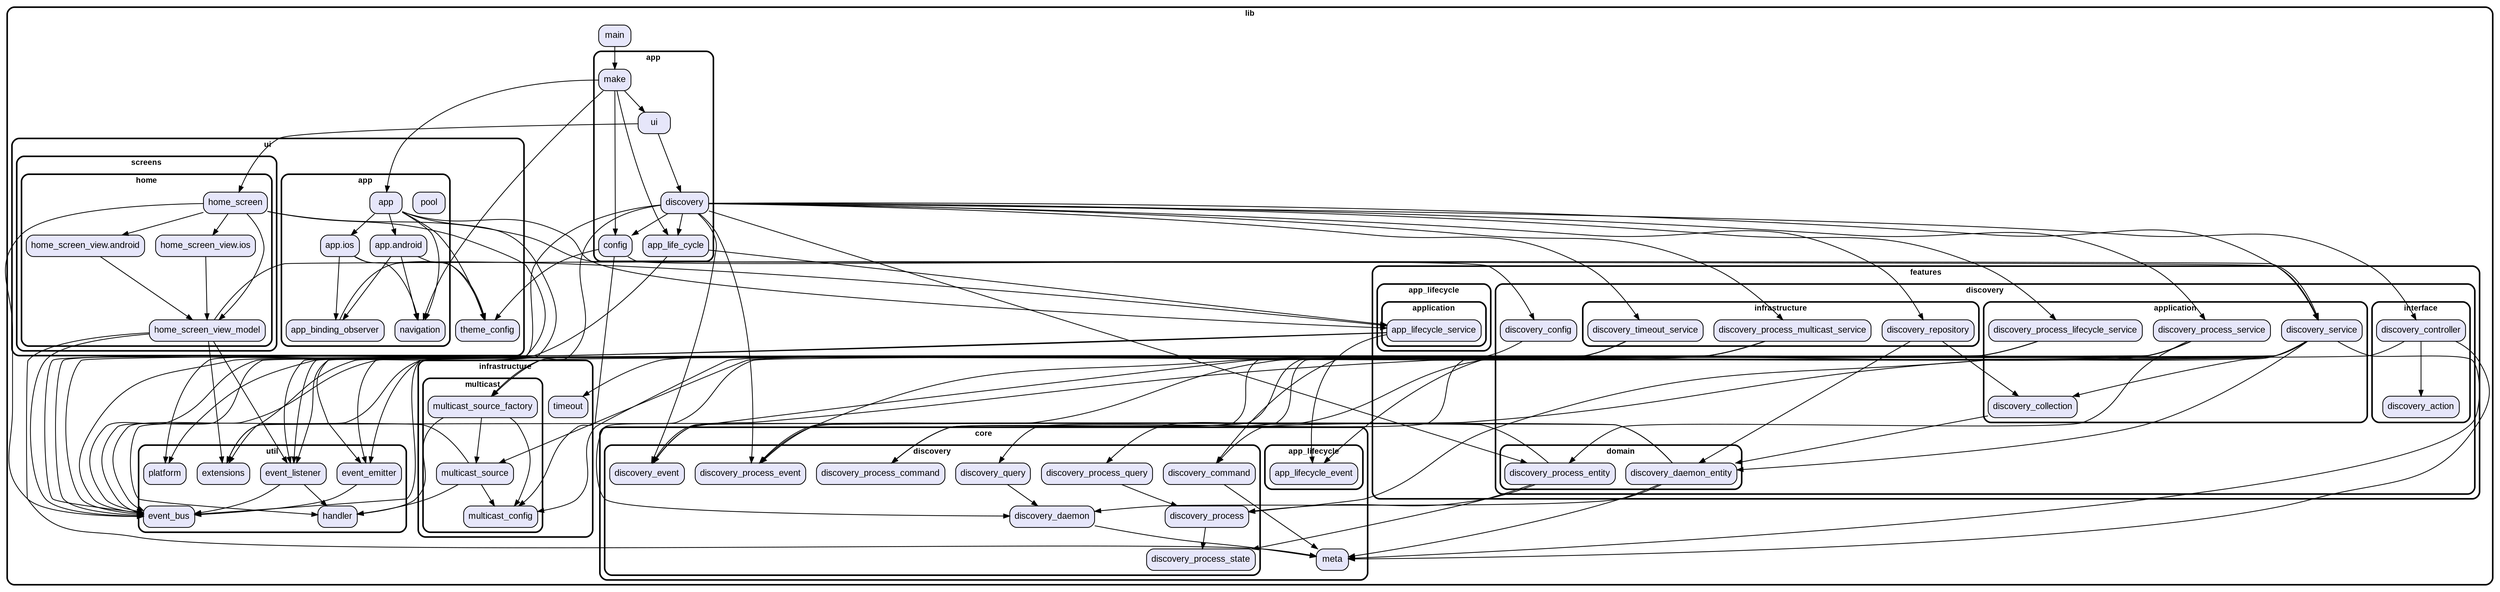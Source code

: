 digraph "" {
  graph [style=rounded fontname="Arial Black" fontsize=13 penwidth=2.6];
  node [shape=rect style="filled,rounded" fontname=Arial fontsize=15 fillcolor=Lavender penwidth=1.3];
  edge [penwidth=1.3];
  "/ui/app/app.android.dart" [label="app.android"];
  "/ui/app/app_binding_observer.dart" [label="app_binding_observer"];
  "/ui/app/pool.dart" [label="pool"];
  "/ui/app/app.ios.dart" [label="app.ios"];
  "/ui/app/navigation.dart" [label="navigation"];
  "/ui/app/app.dart" [label="app"];
  "/ui/screens/home/home_screen_view.android.dart" [label="home_screen_view.android"];
  "/ui/screens/home/home_screen_view.ios.dart" [label="home_screen_view.ios"];
  "/ui/screens/home/home_screen_view_model.dart" [label="home_screen_view_model"];
  "/ui/screens/home/home_screen.dart" [label="home_screen"];
  "/ui/theme_config.dart" [label="theme_config"];
  "/core/meta.dart" [label="meta"];
  "/core/discovery/discovery_process_query.dart" [label="discovery_process_query"];
  "/core/discovery/discovery_process_event.dart" [label="discovery_process_event"];
  "/core/discovery/discovery_daemon.dart" [label="discovery_daemon"];
  "/core/discovery/discovery_process.dart" [label="discovery_process"];
  "/core/discovery/discovery_query.dart" [label="discovery_query"];
  "/core/discovery/discovery_event.dart" [label="discovery_event"];
  "/core/discovery/discovery_command.dart" [label="discovery_command"];
  "/core/discovery/discovery_process_state.dart" [label="discovery_process_state"];
  "/core/discovery/discovery_process_command.dart" [label="discovery_process_command"];
  "/core/app_lifecycle/app_lifecycle_event.dart" [label="app_lifecycle_event"];
  "/app/ui.dart" [label="ui"];
  "/app/config.dart" [label="config"];
  "/app/app_life_cycle.dart" [label="app_life_cycle"];
  "/app/discovery.dart" [label="discovery"];
  "/app/make.dart" [label="make"];
  "/util/handler.dart" [label="handler"];
  "/util/event_bus.dart" [label="event_bus"];
  "/util/extensions.dart" [label="extensions"];
  "/util/event_emitter.dart" [label="event_emitter"];
  "/util/platform.dart" [label="platform"];
  "/util/event_listener.dart" [label="event_listener"];
  "/features/discovery/interface/discovery_controller.dart" [label="discovery_controller"];
  "/features/discovery/interface/discovery_action.dart" [label="discovery_action"];
  "/features/discovery/discovery_config.dart" [label="discovery_config"];
  "/features/discovery/application/discovery_process_lifecycle_service.dart" [label="discovery_process_lifecycle_service"];
  "/features/discovery/application/discovery_process_service.dart" [label="discovery_process_service"];
  "/features/discovery/application/discovery_collection.dart" [label="discovery_collection"];
  "/features/discovery/application/discovery_service.dart" [label="discovery_service"];
  "/features/discovery/infrastructure/discovery_repository.dart" [label="discovery_repository"];
  "/features/discovery/infrastructure/discovery_process_multicast_service.dart" [label="discovery_process_multicast_service"];
  "/features/discovery/infrastructure/discovery_timeout_service.dart" [label="discovery_timeout_service"];
  "/features/discovery/domain/discovery_daemon_entity.dart" [label="discovery_daemon_entity"];
  "/features/discovery/domain/discovery_process_entity.dart" [label="discovery_process_entity"];
  "/features/app_lifecycle/application/app_lifecycle_service.dart" [label="app_lifecycle_service"];
  "/main.dart" [label="main"];
  "/infrastructure/multicast/multicast_source_factory.dart" [label="multicast_source_factory"];
  "/infrastructure/multicast/multicast_source.dart" [label="multicast_source"];
  "/infrastructure/multicast/multicast_config.dart" [label="multicast_config"];
  "/infrastructure/timeout.dart" [label="timeout"];
  subgraph "cluster~" {
    label="lib";
    "/main.dart";
    subgraph "cluster~/ui" {
      label="ui";
      "/ui/theme_config.dart";
      subgraph "cluster~/ui/app" {
        label="app";
        "/ui/app/app.android.dart";
        "/ui/app/app_binding_observer.dart";
        "/ui/app/pool.dart";
        "/ui/app/app.ios.dart";
        "/ui/app/navigation.dart";
        "/ui/app/app.dart";
      }
      subgraph "cluster~/ui/screens" {
        label="screens";
        subgraph "cluster~/ui/screens/home" {
          label="home";
          "/ui/screens/home/home_screen_view.android.dart";
          "/ui/screens/home/home_screen_view.ios.dart";
          "/ui/screens/home/home_screen_view_model.dart";
          "/ui/screens/home/home_screen.dart";
        }
      }
    }
    subgraph "cluster~/core" {
      label="core";
      "/core/meta.dart";
      subgraph "cluster~/core/discovery" {
        label="discovery";
        "/core/discovery/discovery_process_query.dart";
        "/core/discovery/discovery_process_event.dart";
        "/core/discovery/discovery_daemon.dart";
        "/core/discovery/discovery_process.dart";
        "/core/discovery/discovery_query.dart";
        "/core/discovery/discovery_event.dart";
        "/core/discovery/discovery_command.dart";
        "/core/discovery/discovery_process_state.dart";
        "/core/discovery/discovery_process_command.dart";
      }
      subgraph "cluster~/core/app_lifecycle" {
        label="app_lifecycle";
        "/core/app_lifecycle/app_lifecycle_event.dart";
      }
    }
    subgraph "cluster~/app" {
      label="app";
      "/app/ui.dart";
      "/app/config.dart";
      "/app/app_life_cycle.dart";
      "/app/discovery.dart";
      "/app/make.dart";
    }
    subgraph "cluster~/util" {
      label="util";
      "/util/handler.dart";
      "/util/event_bus.dart";
      "/util/extensions.dart";
      "/util/event_emitter.dart";
      "/util/platform.dart";
      "/util/event_listener.dart";
    }
    subgraph "cluster~/features" {
      label="features";
      subgraph "cluster~/features/discovery" {
        label="discovery";
        "/features/discovery/discovery_config.dart";
        subgraph "cluster~/features/discovery/interface" {
          label="interface";
          "/features/discovery/interface/discovery_controller.dart";
          "/features/discovery/interface/discovery_action.dart";
        }
        subgraph "cluster~/features/discovery/application" {
          label="application";
          "/features/discovery/application/discovery_process_lifecycle_service.dart";
          "/features/discovery/application/discovery_process_service.dart";
          "/features/discovery/application/discovery_collection.dart";
          "/features/discovery/application/discovery_service.dart";
        }
        subgraph "cluster~/features/discovery/infrastructure" {
          label="infrastructure";
          "/features/discovery/infrastructure/discovery_repository.dart";
          "/features/discovery/infrastructure/discovery_process_multicast_service.dart";
          "/features/discovery/infrastructure/discovery_timeout_service.dart";
        }
        subgraph "cluster~/features/discovery/domain" {
          label="domain";
          "/features/discovery/domain/discovery_daemon_entity.dart";
          "/features/discovery/domain/discovery_process_entity.dart";
        }
      }
      subgraph "cluster~/features/app_lifecycle" {
        label="app_lifecycle";
        subgraph "cluster~/features/app_lifecycle/application" {
          label="application";
          "/features/app_lifecycle/application/app_lifecycle_service.dart";
        }
      }
    }
    subgraph "cluster~/infrastructure" {
      label="infrastructure";
      "/infrastructure/timeout.dart";
      subgraph "cluster~/infrastructure/multicast" {
        label="multicast";
        "/infrastructure/multicast/multicast_source_factory.dart";
        "/infrastructure/multicast/multicast_source.dart";
        "/infrastructure/multicast/multicast_config.dart";
      }
    }
  }
  "/ui/app/app.android.dart" -> "/ui/app/app_binding_observer.dart";
  "/ui/app/app.android.dart" -> "/ui/app/navigation.dart";
  "/ui/app/app.android.dart" -> "/ui/theme_config.dart";
  "/ui/app/app_binding_observer.dart" -> "/features/app_lifecycle/application/app_lifecycle_service.dart";
  "/ui/app/app.ios.dart" -> "/ui/app/app_binding_observer.dart";
  "/ui/app/app.ios.dart" -> "/ui/app/navigation.dart";
  "/ui/app/app.ios.dart" -> "/ui/theme_config.dart";
  "/ui/app/app.dart" -> "/features/app_lifecycle/application/app_lifecycle_service.dart";
  "/ui/app/app.dart" -> "/ui/app/app.android.dart";
  "/ui/app/app.dart" -> "/ui/app/app.ios.dart";
  "/ui/app/app.dart" -> "/ui/app/navigation.dart";
  "/ui/app/app.dart" -> "/ui/theme_config.dart";
  "/ui/app/app.dart" -> "/util/platform.dart";
  "/ui/screens/home/home_screen_view.android.dart" -> "/ui/screens/home/home_screen_view_model.dart";
  "/ui/screens/home/home_screen_view.ios.dart" -> "/ui/screens/home/home_screen_view_model.dart";
  "/ui/screens/home/home_screen_view_model.dart" -> "/core/meta.dart";
  "/ui/screens/home/home_screen_view_model.dart" -> "/features/discovery/application/discovery_service.dart";
  "/ui/screens/home/home_screen_view_model.dart" -> "/util/event_bus.dart";
  "/ui/screens/home/home_screen_view_model.dart" -> "/util/event_listener.dart";
  "/ui/screens/home/home_screen_view_model.dart" -> "/util/extensions.dart";
  "/ui/screens/home/home_screen.dart" -> "/features/discovery/application/discovery_service.dart";
  "/ui/screens/home/home_screen.dart" -> "/ui/screens/home/home_screen_view.android.dart";
  "/ui/screens/home/home_screen.dart" -> "/ui/screens/home/home_screen_view.ios.dart";
  "/ui/screens/home/home_screen.dart" -> "/ui/screens/home/home_screen_view_model.dart";
  "/ui/screens/home/home_screen.dart" -> "/util/event_bus.dart";
  "/ui/screens/home/home_screen.dart" -> "/util/platform.dart";
  "/core/discovery/discovery_process_query.dart" -> "/core/discovery/discovery_process.dart";
  "/core/discovery/discovery_daemon.dart" -> "/core/meta.dart";
  "/core/discovery/discovery_process.dart" -> "/core/discovery/discovery_process_state.dart";
  "/core/discovery/discovery_query.dart" -> "/core/discovery/discovery_daemon.dart";
  "/core/discovery/discovery_command.dart" -> "/core/meta.dart";
  "/app/ui.dart" -> "/app/discovery.dart";
  "/app/ui.dart" -> "/ui/screens/home/home_screen.dart";
  "/app/config.dart" -> "/features/discovery/discovery_config.dart";
  "/app/config.dart" -> "/infrastructure/multicast/multicast_config.dart";
  "/app/config.dart" -> "/ui/theme_config.dart";
  "/app/app_life_cycle.dart" -> "/features/app_lifecycle/application/app_lifecycle_service.dart";
  "/app/app_life_cycle.dart" -> "/util/event_bus.dart";
  "/app/discovery.dart" -> "/app/app_life_cycle.dart";
  "/app/discovery.dart" -> "/app/config.dart";
  "/app/discovery.dart" -> "/core/discovery/discovery_event.dart";
  "/app/discovery.dart" -> "/core/discovery/discovery_process_event.dart";
  "/app/discovery.dart" -> "/features/discovery/application/discovery_process_lifecycle_service.dart";
  "/app/discovery.dart" -> "/features/discovery/application/discovery_process_service.dart";
  "/app/discovery.dart" -> "/features/discovery/application/discovery_service.dart";
  "/app/discovery.dart" -> "/features/discovery/domain/discovery_process_entity.dart";
  "/app/discovery.dart" -> "/features/discovery/infrastructure/discovery_process_multicast_service.dart";
  "/app/discovery.dart" -> "/features/discovery/infrastructure/discovery_repository.dart";
  "/app/discovery.dart" -> "/features/discovery/infrastructure/discovery_timeout_service.dart";
  "/app/discovery.dart" -> "/features/discovery/interface/discovery_controller.dart";
  "/app/discovery.dart" -> "/infrastructure/multicast/multicast_source_factory.dart";
  "/app/discovery.dart" -> "/util/event_bus.dart";
  "/app/make.dart" -> "/app/app_life_cycle.dart";
  "/app/make.dart" -> "/app/config.dart";
  "/app/make.dart" -> "/app/ui.dart";
  "/app/make.dart" -> "/ui/app/app.dart";
  "/app/make.dart" -> "/ui/app/navigation.dart";
  "/util/event_emitter.dart" -> "/util/event_bus.dart";
  "/util/event_listener.dart" -> "/util/event_bus.dart";
  "/util/event_listener.dart" -> "/util/handler.dart";
  "/features/discovery/interface/discovery_controller.dart" -> "/core/meta.dart";
  "/features/discovery/interface/discovery_controller.dart" -> "/features/discovery/interface/discovery_action.dart";
  "/features/discovery/interface/discovery_controller.dart" -> "/util/handler.dart";
  "/features/discovery/discovery_config.dart" -> "/infrastructure/multicast/multicast_config.dart";
  "/features/discovery/application/discovery_process_lifecycle_service.dart" -> "/core/app_lifecycle/app_lifecycle_event.dart";
  "/features/discovery/application/discovery_process_lifecycle_service.dart" -> "/core/discovery/discovery_process_command.dart";
  "/features/discovery/application/discovery_process_lifecycle_service.dart" -> "/util/event_bus.dart";
  "/features/discovery/application/discovery_process_lifecycle_service.dart" -> "/util/event_listener.dart";
  "/features/discovery/application/discovery_process_service.dart" -> "/core/discovery/discovery_process.dart";
  "/features/discovery/application/discovery_process_service.dart" -> "/core/discovery/discovery_process_command.dart";
  "/features/discovery/application/discovery_process_service.dart" -> "/core/discovery/discovery_process_event.dart";
  "/features/discovery/application/discovery_process_service.dart" -> "/core/discovery/discovery_process_query.dart";
  "/features/discovery/application/discovery_process_service.dart" -> "/features/discovery/domain/discovery_process_entity.dart";
  "/features/discovery/application/discovery_process_service.dart" -> "/util/event_bus.dart";
  "/features/discovery/application/discovery_process_service.dart" -> "/util/event_emitter.dart";
  "/features/discovery/application/discovery_process_service.dart" -> "/util/extensions.dart";
  "/features/discovery/application/discovery_collection.dart" -> "/features/discovery/domain/discovery_daemon_entity.dart";
  "/features/discovery/application/discovery_service.dart" -> "/core/discovery/discovery_command.dart";
  "/features/discovery/application/discovery_service.dart" -> "/core/discovery/discovery_daemon.dart";
  "/features/discovery/application/discovery_service.dart" -> "/core/discovery/discovery_event.dart";
  "/features/discovery/application/discovery_service.dart" -> "/core/discovery/discovery_query.dart";
  "/features/discovery/application/discovery_service.dart" -> "/core/meta.dart";
  "/features/discovery/application/discovery_service.dart" -> "/features/discovery/application/discovery_collection.dart";
  "/features/discovery/application/discovery_service.dart" -> "/features/discovery/domain/discovery_daemon_entity.dart";
  "/features/discovery/application/discovery_service.dart" -> "/util/event_bus.dart";
  "/features/discovery/application/discovery_service.dart" -> "/util/event_emitter.dart";
  "/features/discovery/infrastructure/discovery_repository.dart" -> "/features/discovery/application/discovery_collection.dart";
  "/features/discovery/infrastructure/discovery_repository.dart" -> "/features/discovery/domain/discovery_daemon_entity.dart";
  "/features/discovery/infrastructure/discovery_process_multicast_service.dart" -> "/core/discovery/discovery_process_command.dart";
  "/features/discovery/infrastructure/discovery_process_multicast_service.dart" -> "/core/discovery/discovery_process_event.dart";
  "/features/discovery/infrastructure/discovery_process_multicast_service.dart" -> "/infrastructure/multicast/multicast_source.dart";
  "/features/discovery/infrastructure/discovery_process_multicast_service.dart" -> "/infrastructure/multicast/multicast_source_factory.dart";
  "/features/discovery/infrastructure/discovery_process_multicast_service.dart" -> "/util/event_bus.dart";
  "/features/discovery/infrastructure/discovery_process_multicast_service.dart" -> "/util/event_listener.dart";
  "/features/discovery/infrastructure/discovery_timeout_service.dart" -> "/core/discovery/discovery_command.dart";
  "/features/discovery/infrastructure/discovery_timeout_service.dart" -> "/core/discovery/discovery_event.dart";
  "/features/discovery/infrastructure/discovery_timeout_service.dart" -> "/infrastructure/timeout.dart";
  "/features/discovery/infrastructure/discovery_timeout_service.dart" -> "/util/event_bus.dart";
  "/features/discovery/infrastructure/discovery_timeout_service.dart" -> "/util/event_listener.dart";
  "/features/discovery/domain/discovery_daemon_entity.dart" -> "/core/discovery/discovery_daemon.dart";
  "/features/discovery/domain/discovery_daemon_entity.dart" -> "/core/discovery/discovery_event.dart";
  "/features/discovery/domain/discovery_daemon_entity.dart" -> "/core/meta.dart";
  "/features/discovery/domain/discovery_daemon_entity.dart" -> "/util/extensions.dart";
  "/features/discovery/domain/discovery_process_entity.dart" -> "/core/discovery/discovery_process.dart";
  "/features/discovery/domain/discovery_process_entity.dart" -> "/core/discovery/discovery_process_event.dart";
  "/features/discovery/domain/discovery_process_entity.dart" -> "/core/discovery/discovery_process_state.dart";
  "/features/app_lifecycle/application/app_lifecycle_service.dart" -> "/core/app_lifecycle/app_lifecycle_event.dart";
  "/features/app_lifecycle/application/app_lifecycle_service.dart" -> "/util/event_bus.dart";
  "/features/app_lifecycle/application/app_lifecycle_service.dart" -> "/util/event_emitter.dart";
  "/main.dart" -> "/app/make.dart";
  "/infrastructure/multicast/multicast_source_factory.dart" -> "/infrastructure/multicast/multicast_config.dart";
  "/infrastructure/multicast/multicast_source_factory.dart" -> "/infrastructure/multicast/multicast_source.dart";
  "/infrastructure/multicast/multicast_source_factory.dart" -> "/util/handler.dart";
  "/infrastructure/multicast/multicast_source.dart" -> "/infrastructure/multicast/multicast_config.dart";
  "/infrastructure/multicast/multicast_source.dart" -> "/util/extensions.dart";
  "/infrastructure/multicast/multicast_source.dart" -> "/util/handler.dart";
}
